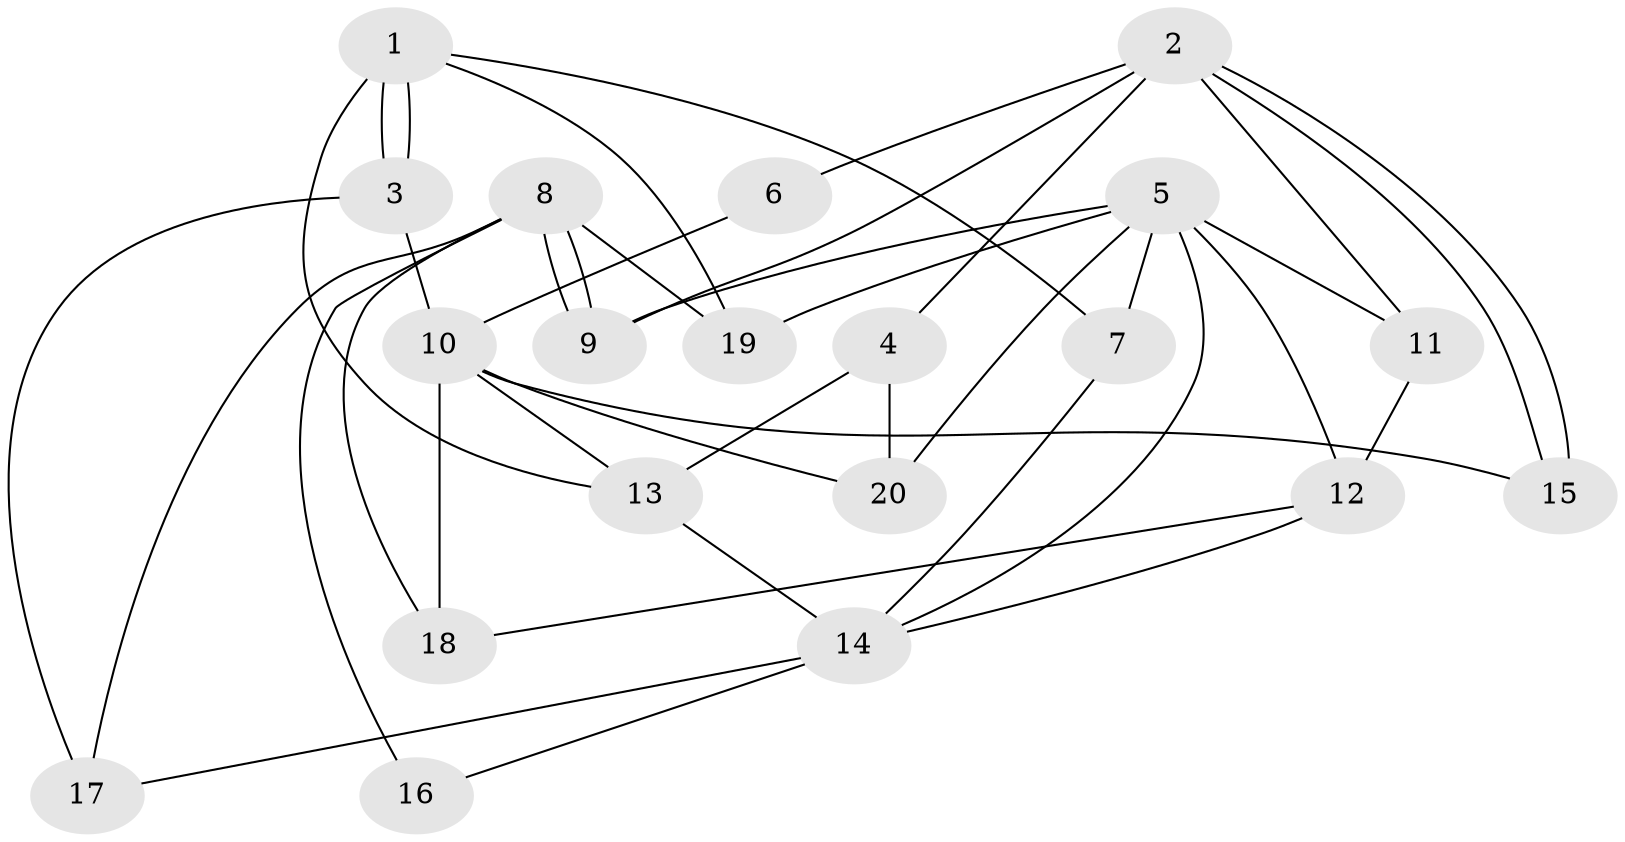 // Generated by graph-tools (version 1.1) at 2025/46/02/15/25 05:46:28]
// undirected, 20 vertices, 40 edges
graph export_dot {
graph [start="1"]
  node [color=gray90,style=filled];
  1;
  2;
  3;
  4;
  5;
  6;
  7;
  8;
  9;
  10;
  11;
  12;
  13;
  14;
  15;
  16;
  17;
  18;
  19;
  20;
  1 -- 3;
  1 -- 3;
  1 -- 13;
  1 -- 7;
  1 -- 19;
  2 -- 9;
  2 -- 15;
  2 -- 15;
  2 -- 4;
  2 -- 6;
  2 -- 11;
  3 -- 10;
  3 -- 17;
  4 -- 20;
  4 -- 13;
  5 -- 14;
  5 -- 11;
  5 -- 7;
  5 -- 9;
  5 -- 12;
  5 -- 19;
  5 -- 20;
  6 -- 10;
  7 -- 14;
  8 -- 19;
  8 -- 9;
  8 -- 9;
  8 -- 16;
  8 -- 17;
  8 -- 18;
  10 -- 18;
  10 -- 13;
  10 -- 15;
  10 -- 20;
  11 -- 12;
  12 -- 14;
  12 -- 18;
  13 -- 14;
  14 -- 17;
  14 -- 16;
}
